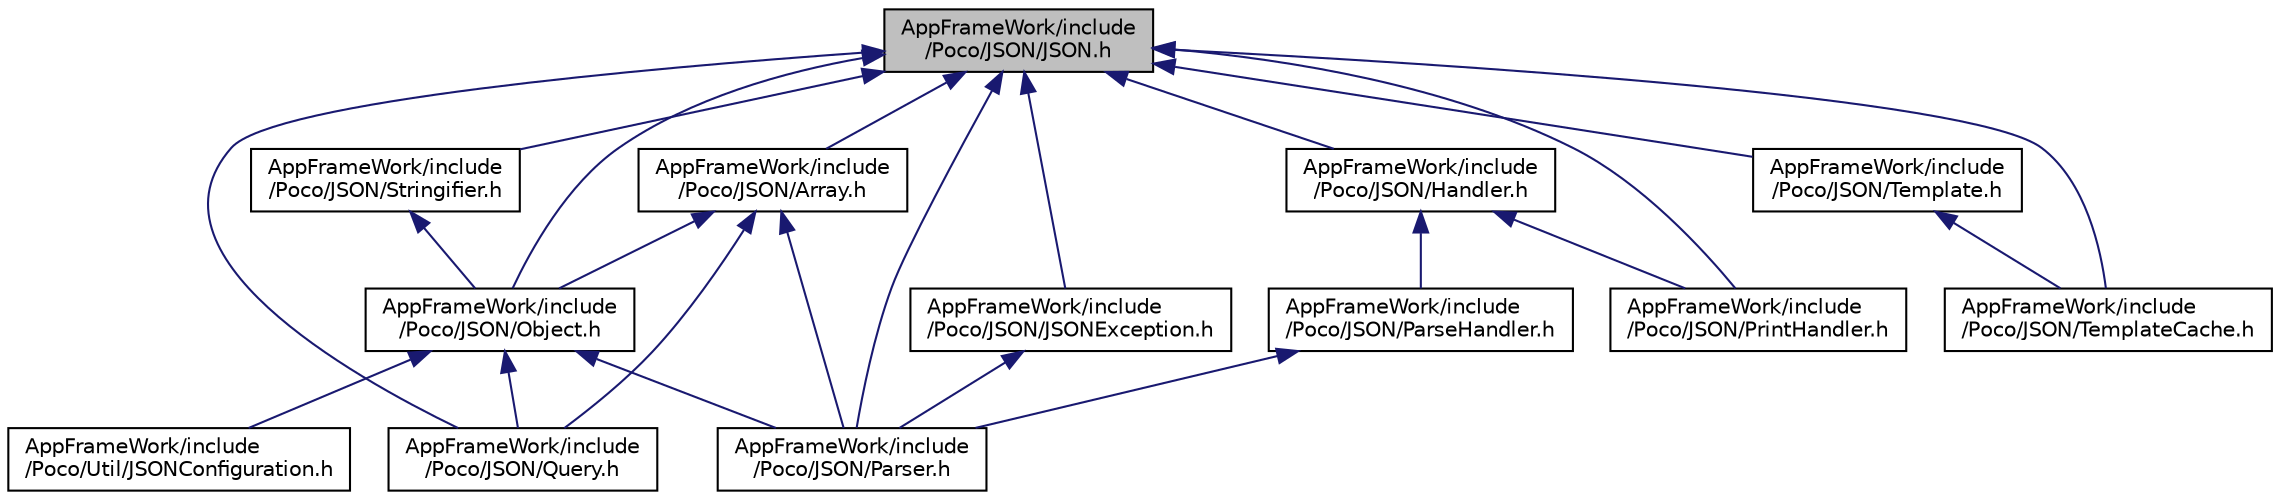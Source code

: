 digraph "AppFrameWork/include/Poco/JSON/JSON.h"
{
 // LATEX_PDF_SIZE
  edge [fontname="Helvetica",fontsize="10",labelfontname="Helvetica",labelfontsize="10"];
  node [fontname="Helvetica",fontsize="10",shape=record];
  Node1 [label="AppFrameWork/include\l/Poco/JSON/JSON.h",height=0.2,width=0.4,color="black", fillcolor="grey75", style="filled", fontcolor="black",tooltip=" "];
  Node1 -> Node2 [dir="back",color="midnightblue",fontsize="10",style="solid"];
  Node2 [label="AppFrameWork/include\l/Poco/JSON/Array.h",height=0.2,width=0.4,color="black", fillcolor="white", style="filled",URL="$JSON_2Array_8h.html",tooltip=" "];
  Node2 -> Node3 [dir="back",color="midnightblue",fontsize="10",style="solid"];
  Node3 [label="AppFrameWork/include\l/Poco/JSON/Object.h",height=0.2,width=0.4,color="black", fillcolor="white", style="filled",URL="$Object_8h.html",tooltip=" "];
  Node3 -> Node4 [dir="back",color="midnightblue",fontsize="10",style="solid"];
  Node4 [label="AppFrameWork/include\l/Poco/JSON/Parser.h",height=0.2,width=0.4,color="black", fillcolor="white", style="filled",URL="$JSON_2Parser_8h.html",tooltip=" "];
  Node3 -> Node5 [dir="back",color="midnightblue",fontsize="10",style="solid"];
  Node5 [label="AppFrameWork/include\l/Poco/JSON/Query.h",height=0.2,width=0.4,color="black", fillcolor="white", style="filled",URL="$Query_8h.html",tooltip=" "];
  Node3 -> Node6 [dir="back",color="midnightblue",fontsize="10",style="solid"];
  Node6 [label="AppFrameWork/include\l/Poco/Util/JSONConfiguration.h",height=0.2,width=0.4,color="black", fillcolor="white", style="filled",URL="$JSONConfiguration_8h.html",tooltip=" "];
  Node2 -> Node4 [dir="back",color="midnightblue",fontsize="10",style="solid"];
  Node2 -> Node5 [dir="back",color="midnightblue",fontsize="10",style="solid"];
  Node1 -> Node7 [dir="back",color="midnightblue",fontsize="10",style="solid"];
  Node7 [label="AppFrameWork/include\l/Poco/JSON/Handler.h",height=0.2,width=0.4,color="black", fillcolor="white", style="filled",URL="$Handler_8h.html",tooltip=" "];
  Node7 -> Node8 [dir="back",color="midnightblue",fontsize="10",style="solid"];
  Node8 [label="AppFrameWork/include\l/Poco/JSON/ParseHandler.h",height=0.2,width=0.4,color="black", fillcolor="white", style="filled",URL="$ParseHandler_8h.html",tooltip=" "];
  Node8 -> Node4 [dir="back",color="midnightblue",fontsize="10",style="solid"];
  Node7 -> Node9 [dir="back",color="midnightblue",fontsize="10",style="solid"];
  Node9 [label="AppFrameWork/include\l/Poco/JSON/PrintHandler.h",height=0.2,width=0.4,color="black", fillcolor="white", style="filled",URL="$PrintHandler_8h.html",tooltip=" "];
  Node1 -> Node10 [dir="back",color="midnightblue",fontsize="10",style="solid"];
  Node10 [label="AppFrameWork/include\l/Poco/JSON/JSONException.h",height=0.2,width=0.4,color="black", fillcolor="white", style="filled",URL="$JSONException_8h.html",tooltip=" "];
  Node10 -> Node4 [dir="back",color="midnightblue",fontsize="10",style="solid"];
  Node1 -> Node3 [dir="back",color="midnightblue",fontsize="10",style="solid"];
  Node1 -> Node4 [dir="back",color="midnightblue",fontsize="10",style="solid"];
  Node1 -> Node9 [dir="back",color="midnightblue",fontsize="10",style="solid"];
  Node1 -> Node5 [dir="back",color="midnightblue",fontsize="10",style="solid"];
  Node1 -> Node11 [dir="back",color="midnightblue",fontsize="10",style="solid"];
  Node11 [label="AppFrameWork/include\l/Poco/JSON/Stringifier.h",height=0.2,width=0.4,color="black", fillcolor="white", style="filled",URL="$Stringifier_8h.html",tooltip=" "];
  Node11 -> Node3 [dir="back",color="midnightblue",fontsize="10",style="solid"];
  Node1 -> Node12 [dir="back",color="midnightblue",fontsize="10",style="solid"];
  Node12 [label="AppFrameWork/include\l/Poco/JSON/Template.h",height=0.2,width=0.4,color="black", fillcolor="white", style="filled",URL="$Template_8h.html",tooltip=" "];
  Node12 -> Node13 [dir="back",color="midnightblue",fontsize="10",style="solid"];
  Node13 [label="AppFrameWork/include\l/Poco/JSON/TemplateCache.h",height=0.2,width=0.4,color="black", fillcolor="white", style="filled",URL="$TemplateCache_8h.html",tooltip=" "];
  Node1 -> Node13 [dir="back",color="midnightblue",fontsize="10",style="solid"];
}
